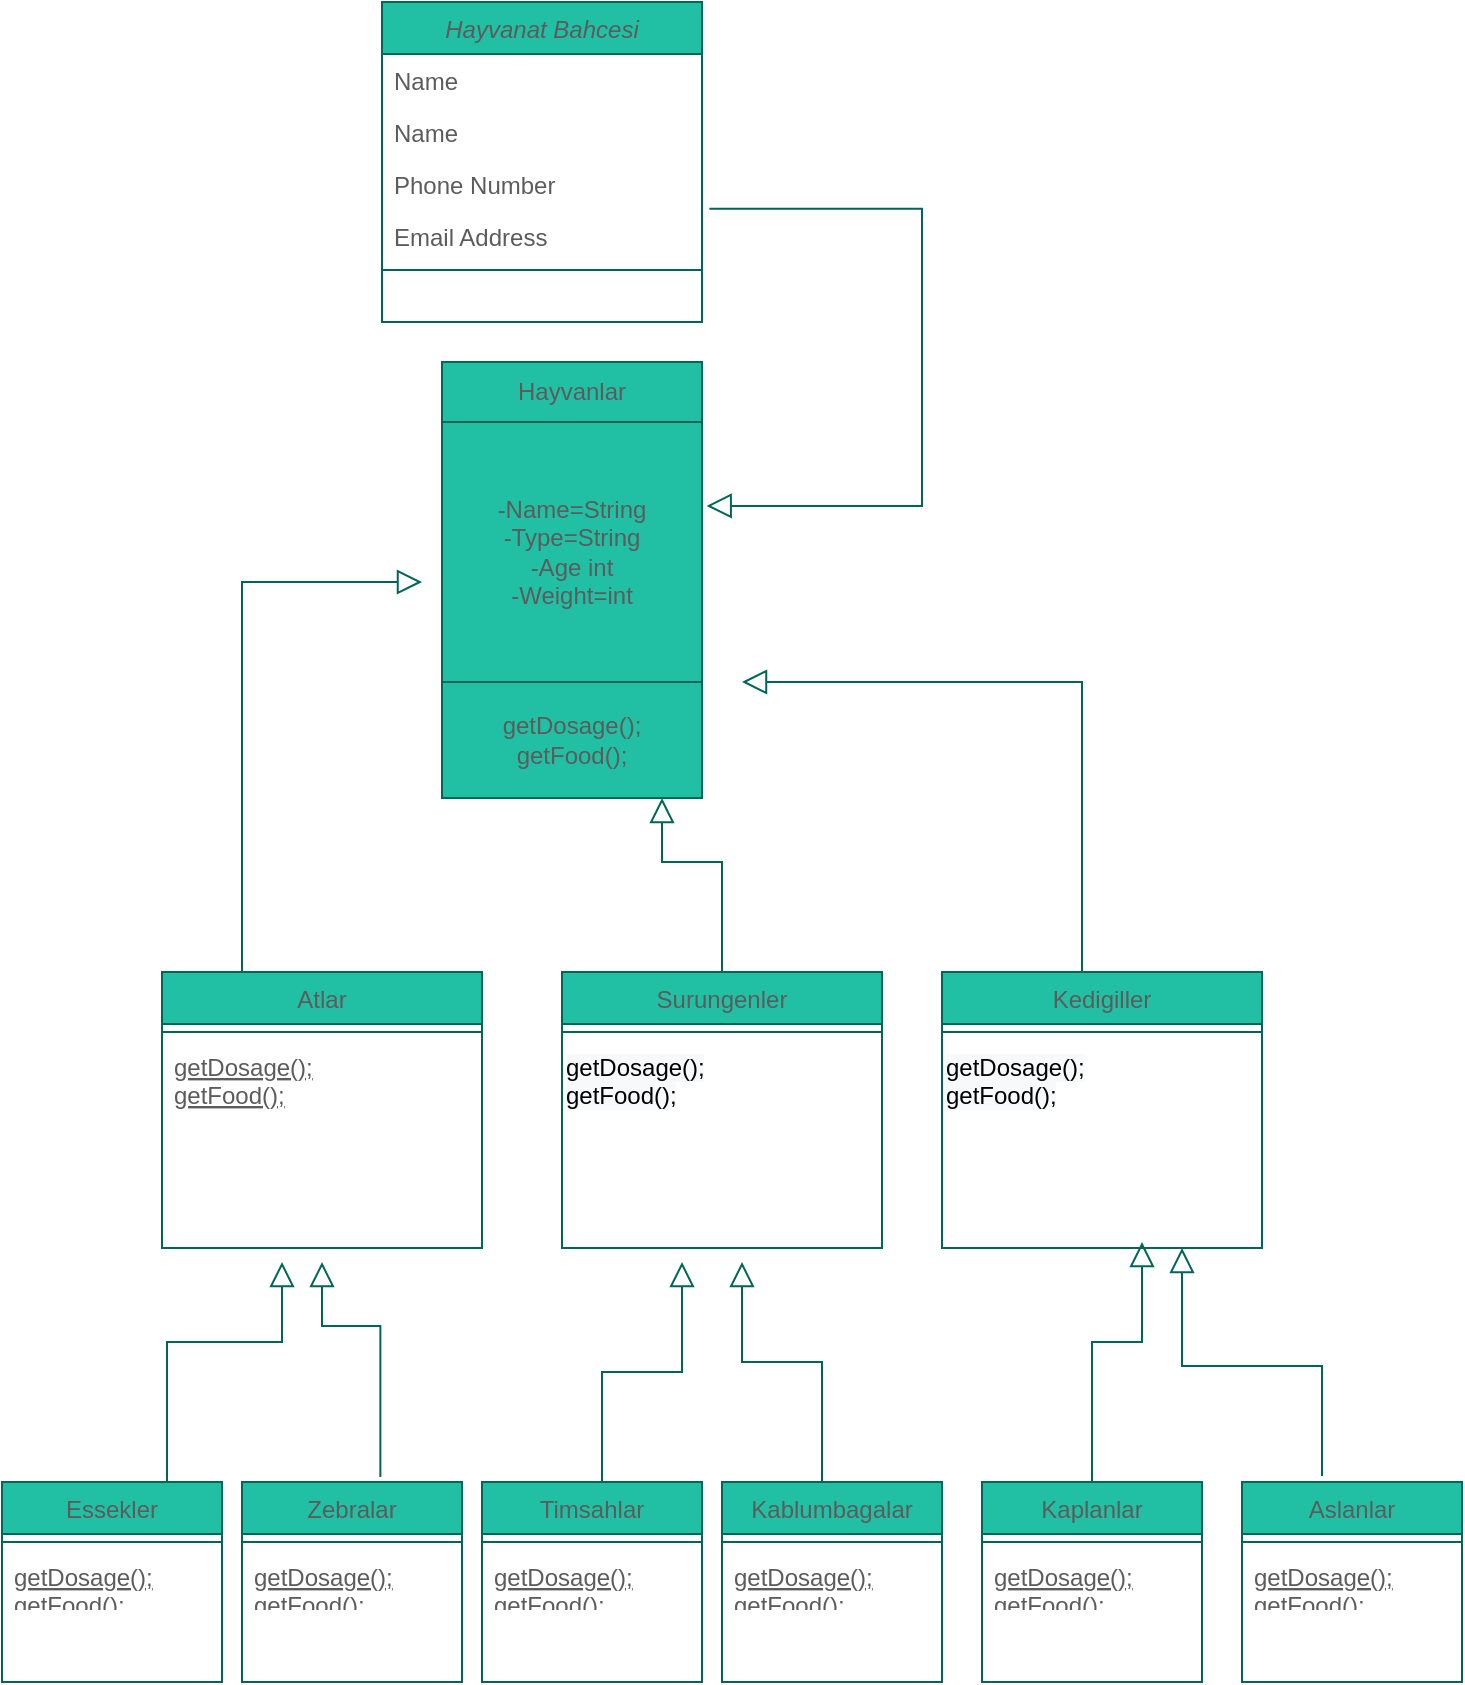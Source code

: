<mxfile version="20.0.3" type="github">
  <diagram id="C5RBs43oDa-KdzZeNtuy" name="Page-1">
    <mxGraphModel dx="1736" dy="900" grid="1" gridSize="10" guides="1" tooltips="1" connect="1" arrows="1" fold="1" page="1" pageScale="1" pageWidth="827" pageHeight="1169" math="0" shadow="0">
      <root>
        <mxCell id="WIyWlLk6GJQsqaUBKTNV-0" />
        <mxCell id="WIyWlLk6GJQsqaUBKTNV-1" parent="WIyWlLk6GJQsqaUBKTNV-0" />
        <mxCell id="zkfFHV4jXpPFQw0GAbJ--0" value="Hayvanat Bahcesi" style="swimlane;fontStyle=2;align=center;verticalAlign=top;childLayout=stackLayout;horizontal=1;startSize=26;horizontalStack=0;resizeParent=1;resizeLast=0;collapsible=1;marginBottom=0;rounded=0;shadow=0;strokeWidth=1;fillColor=#21C0A5;strokeColor=#006658;fontColor=#5C5C5C;" parent="WIyWlLk6GJQsqaUBKTNV-1" vertex="1">
          <mxGeometry x="210" y="100" width="160" height="160" as="geometry">
            <mxRectangle x="230" y="140" width="160" height="26" as="alternateBounds" />
          </mxGeometry>
        </mxCell>
        <mxCell id="X85ITv8eHAQNXnpjcQH7-86" value="Name" style="text;align=left;verticalAlign=top;spacingLeft=4;spacingRight=4;overflow=hidden;rotatable=0;points=[[0,0.5],[1,0.5]];portConstraint=eastwest;fontColor=#5C5C5C;" vertex="1" parent="zkfFHV4jXpPFQw0GAbJ--0">
          <mxGeometry y="26" width="160" height="26" as="geometry" />
        </mxCell>
        <mxCell id="zkfFHV4jXpPFQw0GAbJ--1" value="Name" style="text;align=left;verticalAlign=top;spacingLeft=4;spacingRight=4;overflow=hidden;rotatable=0;points=[[0,0.5],[1,0.5]];portConstraint=eastwest;fontColor=#5C5C5C;" parent="zkfFHV4jXpPFQw0GAbJ--0" vertex="1">
          <mxGeometry y="52" width="160" height="26" as="geometry" />
        </mxCell>
        <mxCell id="zkfFHV4jXpPFQw0GAbJ--2" value="Phone Number" style="text;align=left;verticalAlign=top;spacingLeft=4;spacingRight=4;overflow=hidden;rotatable=0;points=[[0,0.5],[1,0.5]];portConstraint=eastwest;rounded=0;shadow=0;html=0;fontColor=#5C5C5C;" parent="zkfFHV4jXpPFQw0GAbJ--0" vertex="1">
          <mxGeometry y="78" width="160" height="26" as="geometry" />
        </mxCell>
        <mxCell id="zkfFHV4jXpPFQw0GAbJ--3" value="Email Address" style="text;align=left;verticalAlign=top;spacingLeft=4;spacingRight=4;overflow=hidden;rotatable=0;points=[[0,0.5],[1,0.5]];portConstraint=eastwest;rounded=0;shadow=0;html=0;fontColor=#5C5C5C;" parent="zkfFHV4jXpPFQw0GAbJ--0" vertex="1">
          <mxGeometry y="104" width="160" height="26" as="geometry" />
        </mxCell>
        <mxCell id="zkfFHV4jXpPFQw0GAbJ--4" value="" style="line;html=1;strokeWidth=1;align=left;verticalAlign=middle;spacingTop=-1;spacingLeft=3;spacingRight=3;rotatable=0;labelPosition=right;points=[];portConstraint=eastwest;fillColor=#21C0A5;strokeColor=#006658;fontColor=#5C5C5C;" parent="zkfFHV4jXpPFQw0GAbJ--0" vertex="1">
          <mxGeometry y="130" width="160" height="8" as="geometry" />
        </mxCell>
        <mxCell id="zkfFHV4jXpPFQw0GAbJ--6" value="Atlar" style="swimlane;fontStyle=0;align=center;verticalAlign=top;childLayout=stackLayout;horizontal=1;startSize=26;horizontalStack=0;resizeParent=1;resizeLast=0;collapsible=1;marginBottom=0;rounded=0;shadow=0;strokeWidth=1;fillColor=#21C0A5;strokeColor=#006658;fontColor=#5C5C5C;" parent="WIyWlLk6GJQsqaUBKTNV-1" vertex="1">
          <mxGeometry x="100" y="585" width="160" height="138" as="geometry">
            <mxRectangle x="130" y="380" width="160" height="26" as="alternateBounds" />
          </mxGeometry>
        </mxCell>
        <mxCell id="zkfFHV4jXpPFQw0GAbJ--9" value="" style="line;html=1;strokeWidth=1;align=left;verticalAlign=middle;spacingTop=-1;spacingLeft=3;spacingRight=3;rotatable=0;labelPosition=right;points=[];portConstraint=eastwest;fillColor=#21C0A5;strokeColor=#006658;fontColor=#5C5C5C;" parent="zkfFHV4jXpPFQw0GAbJ--6" vertex="1">
          <mxGeometry y="26" width="160" height="8" as="geometry" />
        </mxCell>
        <mxCell id="zkfFHV4jXpPFQw0GAbJ--10" value="getDosage();&#xa;getFood();" style="text;align=left;verticalAlign=top;spacingLeft=4;spacingRight=4;overflow=hidden;rotatable=0;points=[[0,0.5],[1,0.5]];portConstraint=eastwest;fontStyle=4;fontColor=#5C5C5C;" parent="zkfFHV4jXpPFQw0GAbJ--6" vertex="1">
          <mxGeometry y="34" width="160" height="46" as="geometry" />
        </mxCell>
        <mxCell id="zkfFHV4jXpPFQw0GAbJ--12" value="" style="endArrow=block;endSize=10;endFill=0;shadow=0;strokeWidth=1;rounded=0;edgeStyle=elbowEdgeStyle;elbow=vertical;strokeColor=#006658;fontColor=#5C5C5C;" parent="WIyWlLk6GJQsqaUBKTNV-1" source="zkfFHV4jXpPFQw0GAbJ--6" edge="1">
          <mxGeometry width="160" relative="1" as="geometry">
            <mxPoint x="200" y="203" as="sourcePoint" />
            <mxPoint x="230" y="390" as="targetPoint" />
            <Array as="points">
              <mxPoint x="140" y="390" />
              <mxPoint x="160" y="390" />
              <mxPoint x="300" y="570" />
              <mxPoint x="70" y="490" />
              <mxPoint x="130" y="460" />
              <mxPoint x="150" y="420" />
            </Array>
          </mxGeometry>
        </mxCell>
        <mxCell id="X85ITv8eHAQNXnpjcQH7-24" value="" style="shape=table;startSize=0;container=1;collapsible=0;childLayout=tableLayout;fillColor=#21C0A5;strokeColor=#006658;fontColor=#5C5C5C;" vertex="1" parent="WIyWlLk6GJQsqaUBKTNV-1">
          <mxGeometry x="240" y="280" width="130" height="218" as="geometry" />
        </mxCell>
        <mxCell id="X85ITv8eHAQNXnpjcQH7-25" value="" style="shape=tableRow;horizontal=0;startSize=0;swimlaneHead=0;swimlaneBody=0;top=0;left=0;bottom=0;right=0;collapsible=0;dropTarget=0;fillColor=none;points=[[0,0.5],[1,0.5]];portConstraint=eastwest;strokeColor=#006658;fontColor=#5C5C5C;" vertex="1" parent="X85ITv8eHAQNXnpjcQH7-24">
          <mxGeometry width="130" height="30" as="geometry" />
        </mxCell>
        <mxCell id="X85ITv8eHAQNXnpjcQH7-26" value="Hayvanlar" style="shape=partialRectangle;html=1;whiteSpace=wrap;connectable=0;overflow=hidden;fillColor=none;top=0;left=0;bottom=0;right=0;pointerEvents=1;strokeColor=#006658;fontColor=#5C5C5C;" vertex="1" parent="X85ITv8eHAQNXnpjcQH7-25">
          <mxGeometry width="130" height="30" as="geometry">
            <mxRectangle width="130" height="30" as="alternateBounds" />
          </mxGeometry>
        </mxCell>
        <mxCell id="X85ITv8eHAQNXnpjcQH7-27" value="" style="shape=tableRow;horizontal=0;startSize=0;swimlaneHead=0;swimlaneBody=0;top=0;left=0;bottom=0;right=0;collapsible=0;dropTarget=0;fillColor=none;points=[[0,0.5],[1,0.5]];portConstraint=eastwest;strokeColor=#006658;fontColor=#5C5C5C;" vertex="1" parent="X85ITv8eHAQNXnpjcQH7-24">
          <mxGeometry y="30" width="130" height="130" as="geometry" />
        </mxCell>
        <mxCell id="X85ITv8eHAQNXnpjcQH7-28" value="-Name=String&lt;br&gt;-Type=String&lt;br&gt;-Age int&lt;br&gt;-Weight=int" style="shape=partialRectangle;html=1;whiteSpace=wrap;connectable=0;overflow=hidden;fillColor=none;top=0;left=0;bottom=0;right=0;pointerEvents=1;strokeColor=#006658;fontColor=#5C5C5C;" vertex="1" parent="X85ITv8eHAQNXnpjcQH7-27">
          <mxGeometry width="130" height="130" as="geometry">
            <mxRectangle width="130" height="130" as="alternateBounds" />
          </mxGeometry>
        </mxCell>
        <mxCell id="X85ITv8eHAQNXnpjcQH7-29" value="" style="shape=tableRow;horizontal=0;startSize=0;swimlaneHead=0;swimlaneBody=0;top=0;left=0;bottom=0;right=0;collapsible=0;dropTarget=0;fillColor=none;points=[[0,0.5],[1,0.5]];portConstraint=eastwest;strokeColor=#006658;fontColor=#5C5C5C;" vertex="1" parent="X85ITv8eHAQNXnpjcQH7-24">
          <mxGeometry y="160" width="130" height="58" as="geometry" />
        </mxCell>
        <mxCell id="X85ITv8eHAQNXnpjcQH7-30" value="getDosage();&lt;br&gt;getFood();" style="shape=partialRectangle;html=1;whiteSpace=wrap;connectable=0;overflow=hidden;fillColor=none;top=0;left=0;bottom=0;right=0;pointerEvents=1;strokeColor=#006658;fontColor=#5C5C5C;" vertex="1" parent="X85ITv8eHAQNXnpjcQH7-29">
          <mxGeometry width="130" height="58" as="geometry">
            <mxRectangle width="130" height="58" as="alternateBounds" />
          </mxGeometry>
        </mxCell>
        <mxCell id="X85ITv8eHAQNXnpjcQH7-42" value="Surungenler" style="swimlane;fontStyle=0;align=center;verticalAlign=top;childLayout=stackLayout;horizontal=1;startSize=26;horizontalStack=0;resizeParent=1;resizeLast=0;collapsible=1;marginBottom=0;rounded=0;shadow=0;strokeWidth=1;fillColor=#21C0A5;strokeColor=#006658;fontColor=#5C5C5C;" vertex="1" parent="WIyWlLk6GJQsqaUBKTNV-1">
          <mxGeometry x="300" y="585" width="160" height="138" as="geometry">
            <mxRectangle x="130" y="380" width="160" height="26" as="alternateBounds" />
          </mxGeometry>
        </mxCell>
        <mxCell id="X85ITv8eHAQNXnpjcQH7-45" value="" style="line;html=1;strokeWidth=1;align=left;verticalAlign=middle;spacingTop=-1;spacingLeft=3;spacingRight=3;rotatable=0;labelPosition=right;points=[];portConstraint=eastwest;fillColor=#21C0A5;strokeColor=#006658;fontColor=#5C5C5C;" vertex="1" parent="X85ITv8eHAQNXnpjcQH7-42">
          <mxGeometry y="26" width="160" height="8" as="geometry" />
        </mxCell>
        <mxCell id="X85ITv8eHAQNXnpjcQH7-56" value="&lt;span style=&quot;color: rgb(0, 0, 0); font-family: Helvetica; font-size: 12px; font-style: normal; font-variant-ligatures: normal; font-variant-caps: normal; font-weight: 400; letter-spacing: normal; orphans: 2; text-align: center; text-indent: 0px; text-transform: none; widows: 2; word-spacing: 0px; -webkit-text-stroke-width: 0px; background-color: rgb(248, 249, 250); text-decoration-thickness: initial; text-decoration-style: initial; text-decoration-color: initial; float: none; display: inline !important;&quot;&gt;getDosage();&lt;/span&gt;&lt;br style=&quot;color: rgb(0, 0, 0); font-family: Helvetica; font-size: 12px; font-style: normal; font-variant-ligatures: normal; font-variant-caps: normal; font-weight: 400; letter-spacing: normal; orphans: 2; text-align: center; text-indent: 0px; text-transform: none; widows: 2; word-spacing: 0px; -webkit-text-stroke-width: 0px; background-color: rgb(248, 249, 250); text-decoration-thickness: initial; text-decoration-style: initial; text-decoration-color: initial;&quot;&gt;&lt;span style=&quot;color: rgb(0, 0, 0); font-family: Helvetica; font-size: 12px; font-style: normal; font-variant-ligatures: normal; font-variant-caps: normal; font-weight: 400; letter-spacing: normal; orphans: 2; text-align: center; text-indent: 0px; text-transform: none; widows: 2; word-spacing: 0px; -webkit-text-stroke-width: 0px; background-color: rgb(248, 249, 250); text-decoration-thickness: initial; text-decoration-style: initial; text-decoration-color: initial; float: none; display: inline !important;&quot;&gt;getFood();&lt;/span&gt;" style="text;whiteSpace=wrap;html=1;fontColor=#5C5C5C;" vertex="1" parent="X85ITv8eHAQNXnpjcQH7-42">
          <mxGeometry y="34" width="160" height="50" as="geometry" />
        </mxCell>
        <mxCell id="X85ITv8eHAQNXnpjcQH7-48" value="Kedigiller" style="swimlane;fontStyle=0;align=center;verticalAlign=top;childLayout=stackLayout;horizontal=1;startSize=26;horizontalStack=0;resizeParent=1;resizeLast=0;collapsible=1;marginBottom=0;rounded=0;shadow=0;strokeWidth=1;fillColor=#21C0A5;strokeColor=#006658;fontColor=#5C5C5C;" vertex="1" parent="WIyWlLk6GJQsqaUBKTNV-1">
          <mxGeometry x="490" y="585" width="160" height="138" as="geometry">
            <mxRectangle x="130" y="380" width="160" height="26" as="alternateBounds" />
          </mxGeometry>
        </mxCell>
        <mxCell id="X85ITv8eHAQNXnpjcQH7-51" value="" style="line;html=1;strokeWidth=1;align=left;verticalAlign=middle;spacingTop=-1;spacingLeft=3;spacingRight=3;rotatable=0;labelPosition=right;points=[];portConstraint=eastwest;fillColor=#21C0A5;strokeColor=#006658;fontColor=#5C5C5C;" vertex="1" parent="X85ITv8eHAQNXnpjcQH7-48">
          <mxGeometry y="26" width="160" height="8" as="geometry" />
        </mxCell>
        <mxCell id="X85ITv8eHAQNXnpjcQH7-57" value="&lt;span style=&quot;color: rgb(0, 0, 0); font-family: Helvetica; font-size: 12px; font-style: normal; font-variant-ligatures: normal; font-variant-caps: normal; font-weight: 400; letter-spacing: normal; orphans: 2; text-align: center; text-indent: 0px; text-transform: none; widows: 2; word-spacing: 0px; -webkit-text-stroke-width: 0px; background-color: rgb(248, 249, 250); text-decoration-thickness: initial; text-decoration-style: initial; text-decoration-color: initial; float: none; display: inline !important;&quot;&gt;getDosage();&lt;/span&gt;&lt;br style=&quot;color: rgb(0, 0, 0); font-family: Helvetica; font-size: 12px; font-style: normal; font-variant-ligatures: normal; font-variant-caps: normal; font-weight: 400; letter-spacing: normal; orphans: 2; text-align: center; text-indent: 0px; text-transform: none; widows: 2; word-spacing: 0px; -webkit-text-stroke-width: 0px; background-color: rgb(248, 249, 250); text-decoration-thickness: initial; text-decoration-style: initial; text-decoration-color: initial;&quot;&gt;&lt;span style=&quot;color: rgb(0, 0, 0); font-family: Helvetica; font-size: 12px; font-style: normal; font-variant-ligatures: normal; font-variant-caps: normal; font-weight: 400; letter-spacing: normal; orphans: 2; text-align: center; text-indent: 0px; text-transform: none; widows: 2; word-spacing: 0px; -webkit-text-stroke-width: 0px; background-color: rgb(248, 249, 250); text-decoration-thickness: initial; text-decoration-style: initial; text-decoration-color: initial; float: none; display: inline !important;&quot;&gt;getFood();&lt;/span&gt;" style="text;whiteSpace=wrap;html=1;fontColor=#5C5C5C;" vertex="1" parent="X85ITv8eHAQNXnpjcQH7-48">
          <mxGeometry y="34" width="160" height="50" as="geometry" />
        </mxCell>
        <mxCell id="X85ITv8eHAQNXnpjcQH7-54" value="" style="endArrow=block;endSize=10;endFill=0;shadow=0;strokeWidth=1;rounded=0;edgeStyle=elbowEdgeStyle;elbow=vertical;strokeColor=#006658;fontColor=#5C5C5C;" edge="1" parent="WIyWlLk6GJQsqaUBKTNV-1" target="X85ITv8eHAQNXnpjcQH7-29">
          <mxGeometry width="160" relative="1" as="geometry">
            <mxPoint x="380" y="585" as="sourcePoint" />
            <mxPoint x="447.68" y="453.32" as="targetPoint" />
            <Array as="points">
              <mxPoint x="350" y="530" />
              <mxPoint x="380" y="480" />
              <mxPoint x="350" y="390" />
              <mxPoint x="490" y="570" />
              <mxPoint x="260" y="490" />
              <mxPoint x="320" y="460" />
              <mxPoint x="340" y="420" />
            </Array>
          </mxGeometry>
        </mxCell>
        <mxCell id="X85ITv8eHAQNXnpjcQH7-55" value="" style="endArrow=block;endSize=10;endFill=0;shadow=0;strokeWidth=1;rounded=0;edgeStyle=elbowEdgeStyle;elbow=vertical;strokeColor=#006658;fontColor=#5C5C5C;" edge="1" parent="WIyWlLk6GJQsqaUBKTNV-1">
          <mxGeometry width="160" relative="1" as="geometry">
            <mxPoint x="560" y="585" as="sourcePoint" />
            <mxPoint x="390" y="440" as="targetPoint" />
            <Array as="points">
              <mxPoint x="500" y="440" />
              <mxPoint x="530" y="390" />
              <mxPoint x="670" y="570" />
              <mxPoint x="440" y="490" />
              <mxPoint x="500" y="460" />
              <mxPoint x="520" y="420" />
            </Array>
          </mxGeometry>
        </mxCell>
        <mxCell id="X85ITv8eHAQNXnpjcQH7-61" value="" style="endArrow=block;endSize=10;endFill=0;shadow=0;strokeWidth=1;rounded=0;edgeStyle=elbowEdgeStyle;elbow=vertical;exitX=1.023;exitY=-0.026;exitDx=0;exitDy=0;exitPerimeter=0;entryX=1.018;entryY=0.323;entryDx=0;entryDy=0;entryPerimeter=0;strokeColor=#006658;fontColor=#5C5C5C;" edge="1" parent="WIyWlLk6GJQsqaUBKTNV-1" source="zkfFHV4jXpPFQw0GAbJ--3" target="X85ITv8eHAQNXnpjcQH7-27">
          <mxGeometry width="160" relative="1" as="geometry">
            <mxPoint x="540" y="335" as="sourcePoint" />
            <mxPoint x="400" y="360" as="targetPoint" />
            <Array as="points">
              <mxPoint x="480" y="190" />
              <mxPoint x="510" y="140" />
              <mxPoint x="650" y="320" />
              <mxPoint x="420" y="240" />
              <mxPoint x="480" y="210" />
              <mxPoint x="500" y="170" />
            </Array>
          </mxGeometry>
        </mxCell>
        <mxCell id="X85ITv8eHAQNXnpjcQH7-62" value="Essekler" style="swimlane;fontStyle=0;align=center;verticalAlign=top;childLayout=stackLayout;horizontal=1;startSize=26;horizontalStack=0;resizeParent=1;resizeLast=0;collapsible=1;marginBottom=0;rounded=0;shadow=0;strokeWidth=1;fillColor=#21C0A5;strokeColor=#006658;fontColor=#5C5C5C;" vertex="1" parent="WIyWlLk6GJQsqaUBKTNV-1">
          <mxGeometry x="20" y="840" width="110" height="100" as="geometry">
            <mxRectangle x="130" y="380" width="160" height="26" as="alternateBounds" />
          </mxGeometry>
        </mxCell>
        <mxCell id="X85ITv8eHAQNXnpjcQH7-63" value="" style="line;html=1;strokeWidth=1;align=left;verticalAlign=middle;spacingTop=-1;spacingLeft=3;spacingRight=3;rotatable=0;labelPosition=right;points=[];portConstraint=eastwest;fillColor=#21C0A5;strokeColor=#006658;fontColor=#5C5C5C;" vertex="1" parent="X85ITv8eHAQNXnpjcQH7-62">
          <mxGeometry y="26" width="110" height="8" as="geometry" />
        </mxCell>
        <mxCell id="X85ITv8eHAQNXnpjcQH7-64" value="getDosage();&#xa;getFood();" style="text;align=left;verticalAlign=top;spacingLeft=4;spacingRight=4;overflow=hidden;rotatable=0;points=[[0,0.5],[1,0.5]];portConstraint=eastwest;fontStyle=4;fontColor=#5C5C5C;" vertex="1" parent="X85ITv8eHAQNXnpjcQH7-62">
          <mxGeometry y="34" width="110" height="26" as="geometry" />
        </mxCell>
        <mxCell id="X85ITv8eHAQNXnpjcQH7-65" value="Zebralar" style="swimlane;fontStyle=0;align=center;verticalAlign=top;childLayout=stackLayout;horizontal=1;startSize=26;horizontalStack=0;resizeParent=1;resizeLast=0;collapsible=1;marginBottom=0;rounded=0;shadow=0;strokeWidth=1;fillColor=#21C0A5;strokeColor=#006658;fontColor=#5C5C5C;" vertex="1" parent="WIyWlLk6GJQsqaUBKTNV-1">
          <mxGeometry x="140" y="840" width="110" height="100" as="geometry">
            <mxRectangle x="130" y="380" width="160" height="26" as="alternateBounds" />
          </mxGeometry>
        </mxCell>
        <mxCell id="X85ITv8eHAQNXnpjcQH7-66" value="" style="line;html=1;strokeWidth=1;align=left;verticalAlign=middle;spacingTop=-1;spacingLeft=3;spacingRight=3;rotatable=0;labelPosition=right;points=[];portConstraint=eastwest;fillColor=#21C0A5;strokeColor=#006658;fontColor=#5C5C5C;" vertex="1" parent="X85ITv8eHAQNXnpjcQH7-65">
          <mxGeometry y="26" width="110" height="8" as="geometry" />
        </mxCell>
        <mxCell id="X85ITv8eHAQNXnpjcQH7-67" value="getDosage();&#xa;getFood();" style="text;align=left;verticalAlign=top;spacingLeft=4;spacingRight=4;overflow=hidden;rotatable=0;points=[[0,0.5],[1,0.5]];portConstraint=eastwest;fontStyle=4;fontColor=#5C5C5C;" vertex="1" parent="X85ITv8eHAQNXnpjcQH7-65">
          <mxGeometry y="34" width="110" height="26" as="geometry" />
        </mxCell>
        <mxCell id="X85ITv8eHAQNXnpjcQH7-68" value="Timsahlar" style="swimlane;fontStyle=0;align=center;verticalAlign=top;childLayout=stackLayout;horizontal=1;startSize=26;horizontalStack=0;resizeParent=1;resizeLast=0;collapsible=1;marginBottom=0;rounded=0;shadow=0;strokeWidth=1;fillColor=#21C0A5;strokeColor=#006658;fontColor=#5C5C5C;" vertex="1" parent="WIyWlLk6GJQsqaUBKTNV-1">
          <mxGeometry x="260" y="840" width="110" height="100" as="geometry">
            <mxRectangle x="130" y="380" width="160" height="26" as="alternateBounds" />
          </mxGeometry>
        </mxCell>
        <mxCell id="X85ITv8eHAQNXnpjcQH7-69" value="" style="line;html=1;strokeWidth=1;align=left;verticalAlign=middle;spacingTop=-1;spacingLeft=3;spacingRight=3;rotatable=0;labelPosition=right;points=[];portConstraint=eastwest;fillColor=#21C0A5;strokeColor=#006658;fontColor=#5C5C5C;" vertex="1" parent="X85ITv8eHAQNXnpjcQH7-68">
          <mxGeometry y="26" width="110" height="8" as="geometry" />
        </mxCell>
        <mxCell id="X85ITv8eHAQNXnpjcQH7-70" value="getDosage();&#xa;getFood();" style="text;align=left;verticalAlign=top;spacingLeft=4;spacingRight=4;overflow=hidden;rotatable=0;points=[[0,0.5],[1,0.5]];portConstraint=eastwest;fontStyle=4;fontColor=#5C5C5C;" vertex="1" parent="X85ITv8eHAQNXnpjcQH7-68">
          <mxGeometry y="34" width="110" height="26" as="geometry" />
        </mxCell>
        <mxCell id="X85ITv8eHAQNXnpjcQH7-71" value="Kablumbagalar" style="swimlane;fontStyle=0;align=center;verticalAlign=top;childLayout=stackLayout;horizontal=1;startSize=26;horizontalStack=0;resizeParent=1;resizeLast=0;collapsible=1;marginBottom=0;rounded=0;shadow=0;strokeWidth=1;fillColor=#21C0A5;strokeColor=#006658;fontColor=#5C5C5C;" vertex="1" parent="WIyWlLk6GJQsqaUBKTNV-1">
          <mxGeometry x="380" y="840" width="110" height="100" as="geometry">
            <mxRectangle x="130" y="380" width="160" height="26" as="alternateBounds" />
          </mxGeometry>
        </mxCell>
        <mxCell id="X85ITv8eHAQNXnpjcQH7-72" value="" style="line;html=1;strokeWidth=1;align=left;verticalAlign=middle;spacingTop=-1;spacingLeft=3;spacingRight=3;rotatable=0;labelPosition=right;points=[];portConstraint=eastwest;fillColor=#21C0A5;strokeColor=#006658;fontColor=#5C5C5C;" vertex="1" parent="X85ITv8eHAQNXnpjcQH7-71">
          <mxGeometry y="26" width="110" height="8" as="geometry" />
        </mxCell>
        <mxCell id="X85ITv8eHAQNXnpjcQH7-73" value="getDosage();&#xa;getFood();" style="text;align=left;verticalAlign=top;spacingLeft=4;spacingRight=4;overflow=hidden;rotatable=0;points=[[0,0.5],[1,0.5]];portConstraint=eastwest;fontStyle=4;fontColor=#5C5C5C;" vertex="1" parent="X85ITv8eHAQNXnpjcQH7-71">
          <mxGeometry y="34" width="110" height="26" as="geometry" />
        </mxCell>
        <mxCell id="X85ITv8eHAQNXnpjcQH7-74" value="Kaplanlar" style="swimlane;fontStyle=0;align=center;verticalAlign=top;childLayout=stackLayout;horizontal=1;startSize=26;horizontalStack=0;resizeParent=1;resizeLast=0;collapsible=1;marginBottom=0;rounded=0;shadow=0;strokeWidth=1;fillColor=#21C0A5;strokeColor=#006658;fontColor=#5C5C5C;" vertex="1" parent="WIyWlLk6GJQsqaUBKTNV-1">
          <mxGeometry x="510" y="840" width="110" height="100" as="geometry">
            <mxRectangle x="130" y="380" width="160" height="26" as="alternateBounds" />
          </mxGeometry>
        </mxCell>
        <mxCell id="X85ITv8eHAQNXnpjcQH7-75" value="" style="line;html=1;strokeWidth=1;align=left;verticalAlign=middle;spacingTop=-1;spacingLeft=3;spacingRight=3;rotatable=0;labelPosition=right;points=[];portConstraint=eastwest;fillColor=#21C0A5;strokeColor=#006658;fontColor=#5C5C5C;" vertex="1" parent="X85ITv8eHAQNXnpjcQH7-74">
          <mxGeometry y="26" width="110" height="8" as="geometry" />
        </mxCell>
        <mxCell id="X85ITv8eHAQNXnpjcQH7-76" value="getDosage();&#xa;getFood();" style="text;align=left;verticalAlign=top;spacingLeft=4;spacingRight=4;overflow=hidden;rotatable=0;points=[[0,0.5],[1,0.5]];portConstraint=eastwest;fontStyle=4;fontColor=#5C5C5C;" vertex="1" parent="X85ITv8eHAQNXnpjcQH7-74">
          <mxGeometry y="34" width="110" height="26" as="geometry" />
        </mxCell>
        <mxCell id="X85ITv8eHAQNXnpjcQH7-77" value="Aslanlar" style="swimlane;fontStyle=0;align=center;verticalAlign=top;childLayout=stackLayout;horizontal=1;startSize=26;horizontalStack=0;resizeParent=1;resizeLast=0;collapsible=1;marginBottom=0;rounded=0;shadow=0;strokeWidth=1;fillColor=#21C0A5;strokeColor=#006658;fontColor=#5C5C5C;" vertex="1" parent="WIyWlLk6GJQsqaUBKTNV-1">
          <mxGeometry x="640" y="840" width="110" height="100" as="geometry">
            <mxRectangle x="130" y="380" width="160" height="26" as="alternateBounds" />
          </mxGeometry>
        </mxCell>
        <mxCell id="X85ITv8eHAQNXnpjcQH7-78" value="" style="line;html=1;strokeWidth=1;align=left;verticalAlign=middle;spacingTop=-1;spacingLeft=3;spacingRight=3;rotatable=0;labelPosition=right;points=[];portConstraint=eastwest;fillColor=#21C0A5;strokeColor=#006658;fontColor=#5C5C5C;" vertex="1" parent="X85ITv8eHAQNXnpjcQH7-77">
          <mxGeometry y="26" width="110" height="8" as="geometry" />
        </mxCell>
        <mxCell id="X85ITv8eHAQNXnpjcQH7-79" value="getDosage();&#xa;getFood();" style="text;align=left;verticalAlign=top;spacingLeft=4;spacingRight=4;overflow=hidden;rotatable=0;points=[[0,0.5],[1,0.5]];portConstraint=eastwest;fontStyle=4;fontColor=#5C5C5C;" vertex="1" parent="X85ITv8eHAQNXnpjcQH7-77">
          <mxGeometry y="34" width="110" height="26" as="geometry" />
        </mxCell>
        <mxCell id="X85ITv8eHAQNXnpjcQH7-80" value="" style="endArrow=block;endSize=10;endFill=0;shadow=0;strokeWidth=1;rounded=0;edgeStyle=elbowEdgeStyle;elbow=vertical;exitX=0.629;exitY=-0.025;exitDx=0;exitDy=0;exitPerimeter=0;strokeColor=#006658;fontColor=#5C5C5C;" edge="1" parent="WIyWlLk6GJQsqaUBKTNV-1" source="X85ITv8eHAQNXnpjcQH7-65">
          <mxGeometry width="160" relative="1" as="geometry">
            <mxPoint x="210" y="817" as="sourcePoint" />
            <mxPoint x="180" y="730.0" as="targetPoint" />
            <Array as="points">
              <mxPoint x="180" y="762" />
              <mxPoint x="210" y="712" />
              <mxPoint x="180" y="622" />
              <mxPoint x="320" y="802" />
              <mxPoint x="90" y="722" />
              <mxPoint x="150" y="692" />
              <mxPoint x="170" y="652" />
            </Array>
          </mxGeometry>
        </mxCell>
        <mxCell id="X85ITv8eHAQNXnpjcQH7-81" value="" style="endArrow=block;endSize=10;endFill=0;shadow=0;strokeWidth=1;rounded=0;edgeStyle=elbowEdgeStyle;elbow=vertical;strokeColor=#006658;fontColor=#5C5C5C;" edge="1" parent="WIyWlLk6GJQsqaUBKTNV-1" source="X85ITv8eHAQNXnpjcQH7-71">
          <mxGeometry width="160" relative="1" as="geometry">
            <mxPoint x="420" y="817" as="sourcePoint" />
            <mxPoint x="390" y="730" as="targetPoint" />
            <Array as="points">
              <mxPoint x="430" y="780" />
              <mxPoint x="410" y="790" />
              <mxPoint x="435" y="810" />
              <mxPoint x="390" y="762" />
              <mxPoint x="420" y="712" />
              <mxPoint x="390" y="622" />
              <mxPoint x="530" y="802" />
              <mxPoint x="300" y="722" />
              <mxPoint x="360" y="692" />
              <mxPoint x="380" y="652" />
            </Array>
          </mxGeometry>
        </mxCell>
        <mxCell id="X85ITv8eHAQNXnpjcQH7-82" value="" style="endArrow=block;endSize=10;endFill=0;shadow=0;strokeWidth=1;rounded=0;edgeStyle=elbowEdgeStyle;elbow=vertical;exitX=0.75;exitY=0;exitDx=0;exitDy=0;strokeColor=#006658;fontColor=#5C5C5C;" edge="1" parent="WIyWlLk6GJQsqaUBKTNV-1" source="X85ITv8eHAQNXnpjcQH7-62">
          <mxGeometry width="160" relative="1" as="geometry">
            <mxPoint x="110" y="820" as="sourcePoint" />
            <mxPoint x="160" y="730" as="targetPoint" />
            <Array as="points">
              <mxPoint x="160" y="770" />
              <mxPoint x="110" y="722" />
              <mxPoint x="80" y="632" />
              <mxPoint x="220" y="812" />
              <mxPoint x="-10" y="732" />
              <mxPoint x="50" y="702" />
              <mxPoint x="70" y="662" />
            </Array>
          </mxGeometry>
        </mxCell>
        <mxCell id="X85ITv8eHAQNXnpjcQH7-83" value="" style="endArrow=block;endSize=10;endFill=0;shadow=0;strokeWidth=1;rounded=0;edgeStyle=elbowEdgeStyle;elbow=vertical;strokeColor=#006658;fontColor=#5C5C5C;" edge="1" parent="WIyWlLk6GJQsqaUBKTNV-1">
          <mxGeometry width="160" relative="1" as="geometry">
            <mxPoint x="320" y="840" as="sourcePoint" />
            <mxPoint x="360" y="730" as="targetPoint" />
            <Array as="points">
              <mxPoint x="290" y="785" />
              <mxPoint x="320" y="735" />
              <mxPoint x="290" y="645" />
              <mxPoint x="430" y="825" />
              <mxPoint x="200" y="745" />
              <mxPoint x="260" y="715" />
              <mxPoint x="280" y="675" />
            </Array>
          </mxGeometry>
        </mxCell>
        <mxCell id="X85ITv8eHAQNXnpjcQH7-84" value="" style="endArrow=block;endSize=10;endFill=0;shadow=0;strokeWidth=1;rounded=0;edgeStyle=elbowEdgeStyle;elbow=vertical;exitX=0.5;exitY=0;exitDx=0;exitDy=0;strokeColor=#006658;fontColor=#5C5C5C;" edge="1" parent="WIyWlLk6GJQsqaUBKTNV-1" source="X85ITv8eHAQNXnpjcQH7-74">
          <mxGeometry width="160" relative="1" as="geometry">
            <mxPoint x="580" y="827" as="sourcePoint" />
            <mxPoint x="590" y="720" as="targetPoint" />
            <Array as="points">
              <mxPoint x="530" y="770" />
              <mxPoint x="550" y="772" />
              <mxPoint x="580" y="722" />
              <mxPoint x="550" y="632" />
              <mxPoint x="690" y="812" />
              <mxPoint x="460" y="732" />
              <mxPoint x="520" y="702" />
              <mxPoint x="540" y="662" />
            </Array>
          </mxGeometry>
        </mxCell>
        <mxCell id="X85ITv8eHAQNXnpjcQH7-85" value="" style="endArrow=block;endSize=10;endFill=0;shadow=0;strokeWidth=1;rounded=0;edgeStyle=elbowEdgeStyle;elbow=vertical;entryX=0.75;entryY=1;entryDx=0;entryDy=0;strokeColor=#006658;fontColor=#5C5C5C;" edge="1" parent="WIyWlLk6GJQsqaUBKTNV-1" target="X85ITv8eHAQNXnpjcQH7-48">
          <mxGeometry width="160" relative="1" as="geometry">
            <mxPoint x="680" y="837" as="sourcePoint" />
            <mxPoint x="650" y="750" as="targetPoint" />
            <Array as="points">
              <mxPoint x="650" y="782" />
              <mxPoint x="680" y="732" />
              <mxPoint x="650" y="642" />
              <mxPoint x="790" y="822" />
              <mxPoint x="560" y="742" />
              <mxPoint x="620" y="712" />
              <mxPoint x="640" y="672" />
            </Array>
          </mxGeometry>
        </mxCell>
      </root>
    </mxGraphModel>
  </diagram>
</mxfile>
